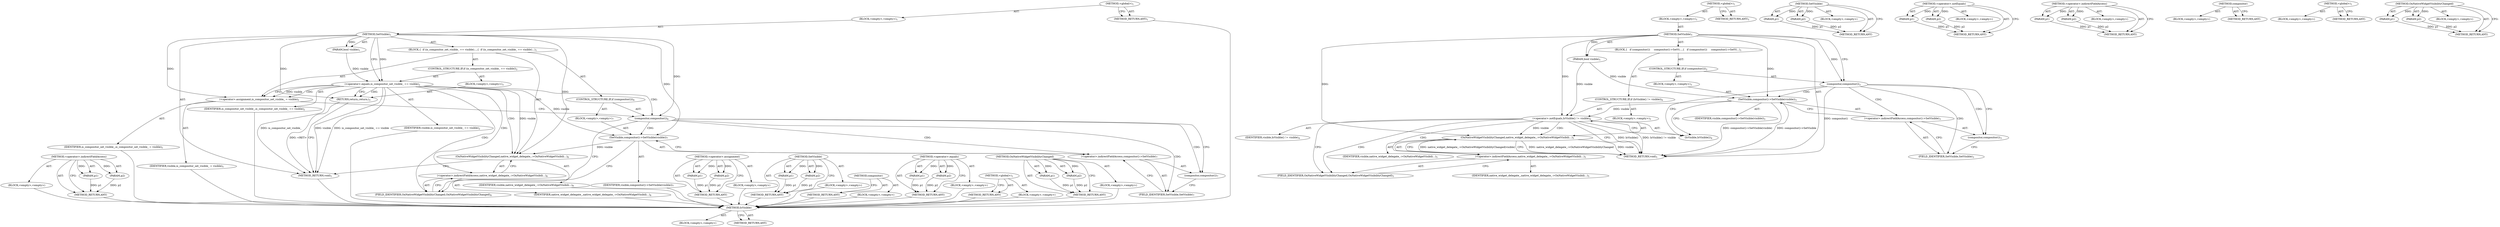 digraph "OnNativeWidgetVisibilityChanged" {
vulnerable_64 [label=<(METHOD,IsVisible)>];
vulnerable_65 [label=<(BLOCK,&lt;empty&gt;,&lt;empty&gt;)>];
vulnerable_66 [label=<(METHOD_RETURN,ANY)>];
vulnerable_6 [label=<(METHOD,&lt;global&gt;)<SUB>1</SUB>>];
vulnerable_7 [label=<(BLOCK,&lt;empty&gt;,&lt;empty&gt;)<SUB>1</SUB>>];
vulnerable_8 [label=<(METHOD,SetVisible)<SUB>1</SUB>>];
vulnerable_9 [label=<(PARAM,bool visible)<SUB>1</SUB>>];
vulnerable_10 [label=<(BLOCK,{
   if (compositor())
     compositor()-&gt;SetVi...,{
   if (compositor())
     compositor()-&gt;SetVi...)<SUB>1</SUB>>];
vulnerable_11 [label=<(CONTROL_STRUCTURE,IF,if (compositor()))<SUB>2</SUB>>];
vulnerable_12 [label=<(compositor,compositor())<SUB>2</SUB>>];
vulnerable_13 [label=<(BLOCK,&lt;empty&gt;,&lt;empty&gt;)<SUB>3</SUB>>];
vulnerable_14 [label=<(SetVisible,compositor()-&gt;SetVisible(visible))<SUB>3</SUB>>];
vulnerable_15 [label=<(&lt;operator&gt;.indirectFieldAccess,compositor()-&gt;SetVisible)<SUB>3</SUB>>];
vulnerable_16 [label=<(compositor,compositor())<SUB>3</SUB>>];
vulnerable_17 [label=<(FIELD_IDENTIFIER,SetVisible,SetVisible)<SUB>3</SUB>>];
vulnerable_18 [label=<(IDENTIFIER,visible,compositor()-&gt;SetVisible(visible))<SUB>3</SUB>>];
vulnerable_19 [label=<(CONTROL_STRUCTURE,IF,if (IsVisible() != visible))<SUB>4</SUB>>];
vulnerable_20 [label=<(&lt;operator&gt;.notEquals,IsVisible() != visible)<SUB>4</SUB>>];
vulnerable_21 [label=<(IsVisible,IsVisible())<SUB>4</SUB>>];
vulnerable_22 [label=<(IDENTIFIER,visible,IsVisible() != visible)<SUB>4</SUB>>];
vulnerable_23 [label=<(BLOCK,&lt;empty&gt;,&lt;empty&gt;)<SUB>5</SUB>>];
vulnerable_24 [label=<(OnNativeWidgetVisibilityChanged,native_widget_delegate_-&gt;OnNativeWidgetVisibili...)<SUB>5</SUB>>];
vulnerable_25 [label=<(&lt;operator&gt;.indirectFieldAccess,native_widget_delegate_-&gt;OnNativeWidgetVisibili...)<SUB>5</SUB>>];
vulnerable_26 [label=<(IDENTIFIER,native_widget_delegate_,native_widget_delegate_-&gt;OnNativeWidgetVisibili...)<SUB>5</SUB>>];
vulnerable_27 [label=<(FIELD_IDENTIFIER,OnNativeWidgetVisibilityChanged,OnNativeWidgetVisibilityChanged)<SUB>5</SUB>>];
vulnerable_28 [label=<(IDENTIFIER,visible,native_widget_delegate_-&gt;OnNativeWidgetVisibili...)<SUB>5</SUB>>];
vulnerable_29 [label=<(METHOD_RETURN,void)<SUB>1</SUB>>];
vulnerable_31 [label=<(METHOD_RETURN,ANY)<SUB>1</SUB>>];
vulnerable_49 [label=<(METHOD,SetVisible)>];
vulnerable_50 [label=<(PARAM,p1)>];
vulnerable_51 [label=<(PARAM,p2)>];
vulnerable_52 [label=<(BLOCK,&lt;empty&gt;,&lt;empty&gt;)>];
vulnerable_53 [label=<(METHOD_RETURN,ANY)>];
vulnerable_59 [label=<(METHOD,&lt;operator&gt;.notEquals)>];
vulnerable_60 [label=<(PARAM,p1)>];
vulnerable_61 [label=<(PARAM,p2)>];
vulnerable_62 [label=<(BLOCK,&lt;empty&gt;,&lt;empty&gt;)>];
vulnerable_63 [label=<(METHOD_RETURN,ANY)>];
vulnerable_54 [label=<(METHOD,&lt;operator&gt;.indirectFieldAccess)>];
vulnerable_55 [label=<(PARAM,p1)>];
vulnerable_56 [label=<(PARAM,p2)>];
vulnerable_57 [label=<(BLOCK,&lt;empty&gt;,&lt;empty&gt;)>];
vulnerable_58 [label=<(METHOD_RETURN,ANY)>];
vulnerable_46 [label=<(METHOD,compositor)>];
vulnerable_47 [label=<(BLOCK,&lt;empty&gt;,&lt;empty&gt;)>];
vulnerable_48 [label=<(METHOD_RETURN,ANY)>];
vulnerable_40 [label=<(METHOD,&lt;global&gt;)<SUB>1</SUB>>];
vulnerable_41 [label=<(BLOCK,&lt;empty&gt;,&lt;empty&gt;)>];
vulnerable_42 [label=<(METHOD_RETURN,ANY)>];
vulnerable_67 [label=<(METHOD,OnNativeWidgetVisibilityChanged)>];
vulnerable_68 [label=<(PARAM,p1)>];
vulnerable_69 [label=<(PARAM,p2)>];
vulnerable_70 [label=<(BLOCK,&lt;empty&gt;,&lt;empty&gt;)>];
vulnerable_71 [label=<(METHOD_RETURN,ANY)>];
fixed_68 [label=<(METHOD,&lt;operator&gt;.indirectFieldAccess)>];
fixed_69 [label=<(PARAM,p1)>];
fixed_70 [label=<(PARAM,p2)>];
fixed_71 [label=<(BLOCK,&lt;empty&gt;,&lt;empty&gt;)>];
fixed_72 [label=<(METHOD_RETURN,ANY)>];
fixed_6 [label=<(METHOD,&lt;global&gt;)<SUB>1</SUB>>];
fixed_7 [label=<(BLOCK,&lt;empty&gt;,&lt;empty&gt;)<SUB>1</SUB>>];
fixed_8 [label=<(METHOD,SetVisible)<SUB>1</SUB>>];
fixed_9 [label=<(PARAM,bool visible)<SUB>1</SUB>>];
fixed_10 [label=<(BLOCK,{
  if (is_compositor_set_visible_ == visible)
...,{
  if (is_compositor_set_visible_ == visible)
...)<SUB>1</SUB>>];
fixed_11 [label=<(CONTROL_STRUCTURE,IF,if (is_compositor_set_visible_ == visible))<SUB>2</SUB>>];
fixed_12 [label=<(&lt;operator&gt;.equals,is_compositor_set_visible_ == visible)<SUB>2</SUB>>];
fixed_13 [label=<(IDENTIFIER,is_compositor_set_visible_,is_compositor_set_visible_ == visible)<SUB>2</SUB>>];
fixed_14 [label=<(IDENTIFIER,visible,is_compositor_set_visible_ == visible)<SUB>2</SUB>>];
fixed_15 [label=<(BLOCK,&lt;empty&gt;,&lt;empty&gt;)<SUB>3</SUB>>];
fixed_16 [label=<(RETURN,return;,return;)<SUB>3</SUB>>];
fixed_17 [label=<(&lt;operator&gt;.assignment,is_compositor_set_visible_ = visible)<SUB>5</SUB>>];
fixed_18 [label=<(IDENTIFIER,is_compositor_set_visible_,is_compositor_set_visible_ = visible)<SUB>5</SUB>>];
fixed_19 [label=<(IDENTIFIER,visible,is_compositor_set_visible_ = visible)<SUB>5</SUB>>];
fixed_20 [label=<(CONTROL_STRUCTURE,IF,if (compositor()))<SUB>6</SUB>>];
fixed_21 [label=<(compositor,compositor())<SUB>6</SUB>>];
fixed_22 [label=<(BLOCK,&lt;empty&gt;,&lt;empty&gt;)<SUB>7</SUB>>];
fixed_23 [label=<(SetVisible,compositor()-&gt;SetVisible(visible))<SUB>7</SUB>>];
fixed_24 [label=<(&lt;operator&gt;.indirectFieldAccess,compositor()-&gt;SetVisible)<SUB>7</SUB>>];
fixed_25 [label=<(compositor,compositor())<SUB>7</SUB>>];
fixed_26 [label=<(FIELD_IDENTIFIER,SetVisible,SetVisible)<SUB>7</SUB>>];
fixed_27 [label=<(IDENTIFIER,visible,compositor()-&gt;SetVisible(visible))<SUB>7</SUB>>];
fixed_28 [label=<(OnNativeWidgetVisibilityChanged,native_widget_delegate_-&gt;OnNativeWidgetVisibili...)<SUB>8</SUB>>];
fixed_29 [label=<(&lt;operator&gt;.indirectFieldAccess,native_widget_delegate_-&gt;OnNativeWidgetVisibili...)<SUB>8</SUB>>];
fixed_30 [label=<(IDENTIFIER,native_widget_delegate_,native_widget_delegate_-&gt;OnNativeWidgetVisibili...)<SUB>8</SUB>>];
fixed_31 [label=<(FIELD_IDENTIFIER,OnNativeWidgetVisibilityChanged,OnNativeWidgetVisibilityChanged)<SUB>8</SUB>>];
fixed_32 [label=<(IDENTIFIER,visible,native_widget_delegate_-&gt;OnNativeWidgetVisibili...)<SUB>8</SUB>>];
fixed_33 [label=<(METHOD_RETURN,void)<SUB>1</SUB>>];
fixed_35 [label=<(METHOD_RETURN,ANY)<SUB>1</SUB>>];
fixed_55 [label=<(METHOD,&lt;operator&gt;.assignment)>];
fixed_56 [label=<(PARAM,p1)>];
fixed_57 [label=<(PARAM,p2)>];
fixed_58 [label=<(BLOCK,&lt;empty&gt;,&lt;empty&gt;)>];
fixed_59 [label=<(METHOD_RETURN,ANY)>];
fixed_63 [label=<(METHOD,SetVisible)>];
fixed_64 [label=<(PARAM,p1)>];
fixed_65 [label=<(PARAM,p2)>];
fixed_66 [label=<(BLOCK,&lt;empty&gt;,&lt;empty&gt;)>];
fixed_67 [label=<(METHOD_RETURN,ANY)>];
fixed_60 [label=<(METHOD,compositor)>];
fixed_61 [label=<(BLOCK,&lt;empty&gt;,&lt;empty&gt;)>];
fixed_62 [label=<(METHOD_RETURN,ANY)>];
fixed_50 [label=<(METHOD,&lt;operator&gt;.equals)>];
fixed_51 [label=<(PARAM,p1)>];
fixed_52 [label=<(PARAM,p2)>];
fixed_53 [label=<(BLOCK,&lt;empty&gt;,&lt;empty&gt;)>];
fixed_54 [label=<(METHOD_RETURN,ANY)>];
fixed_44 [label=<(METHOD,&lt;global&gt;)<SUB>1</SUB>>];
fixed_45 [label=<(BLOCK,&lt;empty&gt;,&lt;empty&gt;)>];
fixed_46 [label=<(METHOD_RETURN,ANY)>];
fixed_73 [label=<(METHOD,OnNativeWidgetVisibilityChanged)>];
fixed_74 [label=<(PARAM,p1)>];
fixed_75 [label=<(PARAM,p2)>];
fixed_76 [label=<(BLOCK,&lt;empty&gt;,&lt;empty&gt;)>];
fixed_77 [label=<(METHOD_RETURN,ANY)>];
vulnerable_64 -> vulnerable_65  [key=0, label="AST: "];
vulnerable_64 -> vulnerable_66  [key=0, label="AST: "];
vulnerable_64 -> vulnerable_66  [key=1, label="CFG: "];
vulnerable_6 -> vulnerable_7  [key=0, label="AST: "];
vulnerable_6 -> vulnerable_31  [key=0, label="AST: "];
vulnerable_6 -> vulnerable_31  [key=1, label="CFG: "];
vulnerable_7 -> vulnerable_8  [key=0, label="AST: "];
vulnerable_8 -> vulnerable_9  [key=0, label="AST: "];
vulnerable_8 -> vulnerable_9  [key=1, label="DDG: "];
vulnerable_8 -> vulnerable_10  [key=0, label="AST: "];
vulnerable_8 -> vulnerable_29  [key=0, label="AST: "];
vulnerable_8 -> vulnerable_12  [key=0, label="CFG: "];
vulnerable_8 -> vulnerable_12  [key=1, label="DDG: "];
vulnerable_8 -> vulnerable_20  [key=0, label="DDG: "];
vulnerable_8 -> vulnerable_14  [key=0, label="DDG: "];
vulnerable_8 -> vulnerable_24  [key=0, label="DDG: "];
vulnerable_9 -> vulnerable_20  [key=0, label="DDG: visible"];
vulnerable_9 -> vulnerable_14  [key=0, label="DDG: visible"];
vulnerable_10 -> vulnerable_11  [key=0, label="AST: "];
vulnerable_10 -> vulnerable_19  [key=0, label="AST: "];
vulnerable_11 -> vulnerable_12  [key=0, label="AST: "];
vulnerable_11 -> vulnerable_13  [key=0, label="AST: "];
vulnerable_12 -> vulnerable_16  [key=0, label="CFG: "];
vulnerable_12 -> vulnerable_16  [key=1, label="CDG: "];
vulnerable_12 -> vulnerable_21  [key=0, label="CFG: "];
vulnerable_12 -> vulnerable_29  [key=0, label="DDG: compositor()"];
vulnerable_12 -> vulnerable_17  [key=0, label="CDG: "];
vulnerable_12 -> vulnerable_15  [key=0, label="CDG: "];
vulnerable_12 -> vulnerable_14  [key=0, label="CDG: "];
vulnerable_13 -> vulnerable_14  [key=0, label="AST: "];
vulnerable_14 -> vulnerable_15  [key=0, label="AST: "];
vulnerable_14 -> vulnerable_18  [key=0, label="AST: "];
vulnerable_14 -> vulnerable_21  [key=0, label="CFG: "];
vulnerable_14 -> vulnerable_29  [key=0, label="DDG: compositor()-&gt;SetVisible"];
vulnerable_14 -> vulnerable_29  [key=1, label="DDG: compositor()-&gt;SetVisible(visible)"];
vulnerable_14 -> vulnerable_20  [key=0, label="DDG: visible"];
vulnerable_15 -> vulnerable_16  [key=0, label="AST: "];
vulnerable_15 -> vulnerable_17  [key=0, label="AST: "];
vulnerable_15 -> vulnerable_14  [key=0, label="CFG: "];
vulnerable_16 -> vulnerable_17  [key=0, label="CFG: "];
vulnerable_17 -> vulnerable_15  [key=0, label="CFG: "];
vulnerable_19 -> vulnerable_20  [key=0, label="AST: "];
vulnerable_19 -> vulnerable_23  [key=0, label="AST: "];
vulnerable_20 -> vulnerable_21  [key=0, label="AST: "];
vulnerable_20 -> vulnerable_22  [key=0, label="AST: "];
vulnerable_20 -> vulnerable_29  [key=0, label="CFG: "];
vulnerable_20 -> vulnerable_29  [key=1, label="DDG: IsVisible()"];
vulnerable_20 -> vulnerable_29  [key=2, label="DDG: IsVisible() != visible"];
vulnerable_20 -> vulnerable_27  [key=0, label="CFG: "];
vulnerable_20 -> vulnerable_27  [key=1, label="CDG: "];
vulnerable_20 -> vulnerable_24  [key=0, label="DDG: visible"];
vulnerable_20 -> vulnerable_24  [key=1, label="CDG: "];
vulnerable_20 -> vulnerable_25  [key=0, label="CDG: "];
vulnerable_21 -> vulnerable_20  [key=0, label="CFG: "];
vulnerable_23 -> vulnerable_24  [key=0, label="AST: "];
vulnerable_24 -> vulnerable_25  [key=0, label="AST: "];
vulnerable_24 -> vulnerable_28  [key=0, label="AST: "];
vulnerable_24 -> vulnerable_29  [key=0, label="CFG: "];
vulnerable_24 -> vulnerable_29  [key=1, label="DDG: native_widget_delegate_-&gt;OnNativeWidgetVisibilityChanged"];
vulnerable_24 -> vulnerable_29  [key=2, label="DDG: visible"];
vulnerable_24 -> vulnerable_29  [key=3, label="DDG: native_widget_delegate_-&gt;OnNativeWidgetVisibilityChanged(visible)"];
vulnerable_25 -> vulnerable_26  [key=0, label="AST: "];
vulnerable_25 -> vulnerable_27  [key=0, label="AST: "];
vulnerable_25 -> vulnerable_24  [key=0, label="CFG: "];
vulnerable_27 -> vulnerable_25  [key=0, label="CFG: "];
vulnerable_49 -> vulnerable_50  [key=0, label="AST: "];
vulnerable_49 -> vulnerable_50  [key=1, label="DDG: "];
vulnerable_49 -> vulnerable_52  [key=0, label="AST: "];
vulnerable_49 -> vulnerable_51  [key=0, label="AST: "];
vulnerable_49 -> vulnerable_51  [key=1, label="DDG: "];
vulnerable_49 -> vulnerable_53  [key=0, label="AST: "];
vulnerable_49 -> vulnerable_53  [key=1, label="CFG: "];
vulnerable_50 -> vulnerable_53  [key=0, label="DDG: p1"];
vulnerable_51 -> vulnerable_53  [key=0, label="DDG: p2"];
vulnerable_59 -> vulnerable_60  [key=0, label="AST: "];
vulnerable_59 -> vulnerable_60  [key=1, label="DDG: "];
vulnerable_59 -> vulnerable_62  [key=0, label="AST: "];
vulnerable_59 -> vulnerable_61  [key=0, label="AST: "];
vulnerable_59 -> vulnerable_61  [key=1, label="DDG: "];
vulnerable_59 -> vulnerable_63  [key=0, label="AST: "];
vulnerable_59 -> vulnerable_63  [key=1, label="CFG: "];
vulnerable_60 -> vulnerable_63  [key=0, label="DDG: p1"];
vulnerable_61 -> vulnerable_63  [key=0, label="DDG: p2"];
vulnerable_54 -> vulnerable_55  [key=0, label="AST: "];
vulnerable_54 -> vulnerable_55  [key=1, label="DDG: "];
vulnerable_54 -> vulnerable_57  [key=0, label="AST: "];
vulnerable_54 -> vulnerable_56  [key=0, label="AST: "];
vulnerable_54 -> vulnerable_56  [key=1, label="DDG: "];
vulnerable_54 -> vulnerable_58  [key=0, label="AST: "];
vulnerable_54 -> vulnerable_58  [key=1, label="CFG: "];
vulnerable_55 -> vulnerable_58  [key=0, label="DDG: p1"];
vulnerable_56 -> vulnerable_58  [key=0, label="DDG: p2"];
vulnerable_46 -> vulnerable_47  [key=0, label="AST: "];
vulnerable_46 -> vulnerable_48  [key=0, label="AST: "];
vulnerable_46 -> vulnerable_48  [key=1, label="CFG: "];
vulnerable_40 -> vulnerable_41  [key=0, label="AST: "];
vulnerable_40 -> vulnerable_42  [key=0, label="AST: "];
vulnerable_40 -> vulnerable_42  [key=1, label="CFG: "];
vulnerable_67 -> vulnerable_68  [key=0, label="AST: "];
vulnerable_67 -> vulnerable_68  [key=1, label="DDG: "];
vulnerable_67 -> vulnerable_70  [key=0, label="AST: "];
vulnerable_67 -> vulnerable_69  [key=0, label="AST: "];
vulnerable_67 -> vulnerable_69  [key=1, label="DDG: "];
vulnerable_67 -> vulnerable_71  [key=0, label="AST: "];
vulnerable_67 -> vulnerable_71  [key=1, label="CFG: "];
vulnerable_68 -> vulnerable_71  [key=0, label="DDG: p1"];
vulnerable_69 -> vulnerable_71  [key=0, label="DDG: p2"];
fixed_68 -> fixed_69  [key=0, label="AST: "];
fixed_68 -> fixed_69  [key=1, label="DDG: "];
fixed_68 -> fixed_71  [key=0, label="AST: "];
fixed_68 -> fixed_70  [key=0, label="AST: "];
fixed_68 -> fixed_70  [key=1, label="DDG: "];
fixed_68 -> fixed_72  [key=0, label="AST: "];
fixed_68 -> fixed_72  [key=1, label="CFG: "];
fixed_69 -> fixed_72  [key=0, label="DDG: p1"];
fixed_70 -> fixed_72  [key=0, label="DDG: p2"];
fixed_71 -> vulnerable_64  [key=0];
fixed_72 -> vulnerable_64  [key=0];
fixed_6 -> fixed_7  [key=0, label="AST: "];
fixed_6 -> fixed_35  [key=0, label="AST: "];
fixed_6 -> fixed_35  [key=1, label="CFG: "];
fixed_7 -> fixed_8  [key=0, label="AST: "];
fixed_8 -> fixed_9  [key=0, label="AST: "];
fixed_8 -> fixed_9  [key=1, label="DDG: "];
fixed_8 -> fixed_10  [key=0, label="AST: "];
fixed_8 -> fixed_33  [key=0, label="AST: "];
fixed_8 -> fixed_12  [key=0, label="CFG: "];
fixed_8 -> fixed_12  [key=1, label="DDG: "];
fixed_8 -> fixed_17  [key=0, label="DDG: "];
fixed_8 -> fixed_21  [key=0, label="DDG: "];
fixed_8 -> fixed_28  [key=0, label="DDG: "];
fixed_8 -> fixed_16  [key=0, label="DDG: "];
fixed_8 -> fixed_23  [key=0, label="DDG: "];
fixed_9 -> fixed_12  [key=0, label="DDG: visible"];
fixed_10 -> fixed_11  [key=0, label="AST: "];
fixed_10 -> fixed_17  [key=0, label="AST: "];
fixed_10 -> fixed_20  [key=0, label="AST: "];
fixed_10 -> fixed_28  [key=0, label="AST: "];
fixed_11 -> fixed_12  [key=0, label="AST: "];
fixed_11 -> fixed_15  [key=0, label="AST: "];
fixed_12 -> fixed_13  [key=0, label="AST: "];
fixed_12 -> fixed_14  [key=0, label="AST: "];
fixed_12 -> fixed_16  [key=0, label="CFG: "];
fixed_12 -> fixed_16  [key=1, label="CDG: "];
fixed_12 -> fixed_17  [key=0, label="CFG: "];
fixed_12 -> fixed_17  [key=1, label="DDG: visible"];
fixed_12 -> fixed_17  [key=2, label="CDG: "];
fixed_12 -> fixed_33  [key=0, label="DDG: is_compositor_set_visible_"];
fixed_12 -> fixed_33  [key=1, label="DDG: visible"];
fixed_12 -> fixed_33  [key=2, label="DDG: is_compositor_set_visible_ == visible"];
fixed_12 -> fixed_28  [key=0, label="DDG: visible"];
fixed_12 -> fixed_28  [key=1, label="CDG: "];
fixed_12 -> fixed_23  [key=0, label="DDG: visible"];
fixed_12 -> fixed_29  [key=0, label="CDG: "];
fixed_12 -> fixed_21  [key=0, label="CDG: "];
fixed_12 -> fixed_31  [key=0, label="CDG: "];
fixed_13 -> vulnerable_64  [key=0];
fixed_14 -> vulnerable_64  [key=0];
fixed_15 -> fixed_16  [key=0, label="AST: "];
fixed_16 -> fixed_33  [key=0, label="CFG: "];
fixed_16 -> fixed_33  [key=1, label="DDG: &lt;RET&gt;"];
fixed_17 -> fixed_18  [key=0, label="AST: "];
fixed_17 -> fixed_19  [key=0, label="AST: "];
fixed_17 -> fixed_21  [key=0, label="CFG: "];
fixed_18 -> vulnerable_64  [key=0];
fixed_19 -> vulnerable_64  [key=0];
fixed_20 -> fixed_21  [key=0, label="AST: "];
fixed_20 -> fixed_22  [key=0, label="AST: "];
fixed_21 -> fixed_25  [key=0, label="CFG: "];
fixed_21 -> fixed_25  [key=1, label="CDG: "];
fixed_21 -> fixed_31  [key=0, label="CFG: "];
fixed_21 -> fixed_24  [key=0, label="CDG: "];
fixed_21 -> fixed_26  [key=0, label="CDG: "];
fixed_21 -> fixed_23  [key=0, label="CDG: "];
fixed_22 -> fixed_23  [key=0, label="AST: "];
fixed_23 -> fixed_24  [key=0, label="AST: "];
fixed_23 -> fixed_27  [key=0, label="AST: "];
fixed_23 -> fixed_31  [key=0, label="CFG: "];
fixed_23 -> fixed_28  [key=0, label="DDG: visible"];
fixed_24 -> fixed_25  [key=0, label="AST: "];
fixed_24 -> fixed_26  [key=0, label="AST: "];
fixed_24 -> fixed_23  [key=0, label="CFG: "];
fixed_25 -> fixed_26  [key=0, label="CFG: "];
fixed_26 -> fixed_24  [key=0, label="CFG: "];
fixed_27 -> vulnerable_64  [key=0];
fixed_28 -> fixed_29  [key=0, label="AST: "];
fixed_28 -> fixed_32  [key=0, label="AST: "];
fixed_28 -> fixed_33  [key=0, label="CFG: "];
fixed_29 -> fixed_30  [key=0, label="AST: "];
fixed_29 -> fixed_31  [key=0, label="AST: "];
fixed_29 -> fixed_28  [key=0, label="CFG: "];
fixed_30 -> vulnerable_64  [key=0];
fixed_31 -> fixed_29  [key=0, label="CFG: "];
fixed_32 -> vulnerable_64  [key=0];
fixed_33 -> vulnerable_64  [key=0];
fixed_35 -> vulnerable_64  [key=0];
fixed_55 -> fixed_56  [key=0, label="AST: "];
fixed_55 -> fixed_56  [key=1, label="DDG: "];
fixed_55 -> fixed_58  [key=0, label="AST: "];
fixed_55 -> fixed_57  [key=0, label="AST: "];
fixed_55 -> fixed_57  [key=1, label="DDG: "];
fixed_55 -> fixed_59  [key=0, label="AST: "];
fixed_55 -> fixed_59  [key=1, label="CFG: "];
fixed_56 -> fixed_59  [key=0, label="DDG: p1"];
fixed_57 -> fixed_59  [key=0, label="DDG: p2"];
fixed_58 -> vulnerable_64  [key=0];
fixed_59 -> vulnerable_64  [key=0];
fixed_63 -> fixed_64  [key=0, label="AST: "];
fixed_63 -> fixed_64  [key=1, label="DDG: "];
fixed_63 -> fixed_66  [key=0, label="AST: "];
fixed_63 -> fixed_65  [key=0, label="AST: "];
fixed_63 -> fixed_65  [key=1, label="DDG: "];
fixed_63 -> fixed_67  [key=0, label="AST: "];
fixed_63 -> fixed_67  [key=1, label="CFG: "];
fixed_64 -> fixed_67  [key=0, label="DDG: p1"];
fixed_65 -> fixed_67  [key=0, label="DDG: p2"];
fixed_66 -> vulnerable_64  [key=0];
fixed_67 -> vulnerable_64  [key=0];
fixed_60 -> fixed_61  [key=0, label="AST: "];
fixed_60 -> fixed_62  [key=0, label="AST: "];
fixed_60 -> fixed_62  [key=1, label="CFG: "];
fixed_61 -> vulnerable_64  [key=0];
fixed_62 -> vulnerable_64  [key=0];
fixed_50 -> fixed_51  [key=0, label="AST: "];
fixed_50 -> fixed_51  [key=1, label="DDG: "];
fixed_50 -> fixed_53  [key=0, label="AST: "];
fixed_50 -> fixed_52  [key=0, label="AST: "];
fixed_50 -> fixed_52  [key=1, label="DDG: "];
fixed_50 -> fixed_54  [key=0, label="AST: "];
fixed_50 -> fixed_54  [key=1, label="CFG: "];
fixed_51 -> fixed_54  [key=0, label="DDG: p1"];
fixed_52 -> fixed_54  [key=0, label="DDG: p2"];
fixed_53 -> vulnerable_64  [key=0];
fixed_54 -> vulnerable_64  [key=0];
fixed_44 -> fixed_45  [key=0, label="AST: "];
fixed_44 -> fixed_46  [key=0, label="AST: "];
fixed_44 -> fixed_46  [key=1, label="CFG: "];
fixed_45 -> vulnerable_64  [key=0];
fixed_46 -> vulnerable_64  [key=0];
fixed_73 -> fixed_74  [key=0, label="AST: "];
fixed_73 -> fixed_74  [key=1, label="DDG: "];
fixed_73 -> fixed_76  [key=0, label="AST: "];
fixed_73 -> fixed_75  [key=0, label="AST: "];
fixed_73 -> fixed_75  [key=1, label="DDG: "];
fixed_73 -> fixed_77  [key=0, label="AST: "];
fixed_73 -> fixed_77  [key=1, label="CFG: "];
fixed_74 -> fixed_77  [key=0, label="DDG: p1"];
fixed_75 -> fixed_77  [key=0, label="DDG: p2"];
fixed_76 -> vulnerable_64  [key=0];
fixed_77 -> vulnerable_64  [key=0];
}
